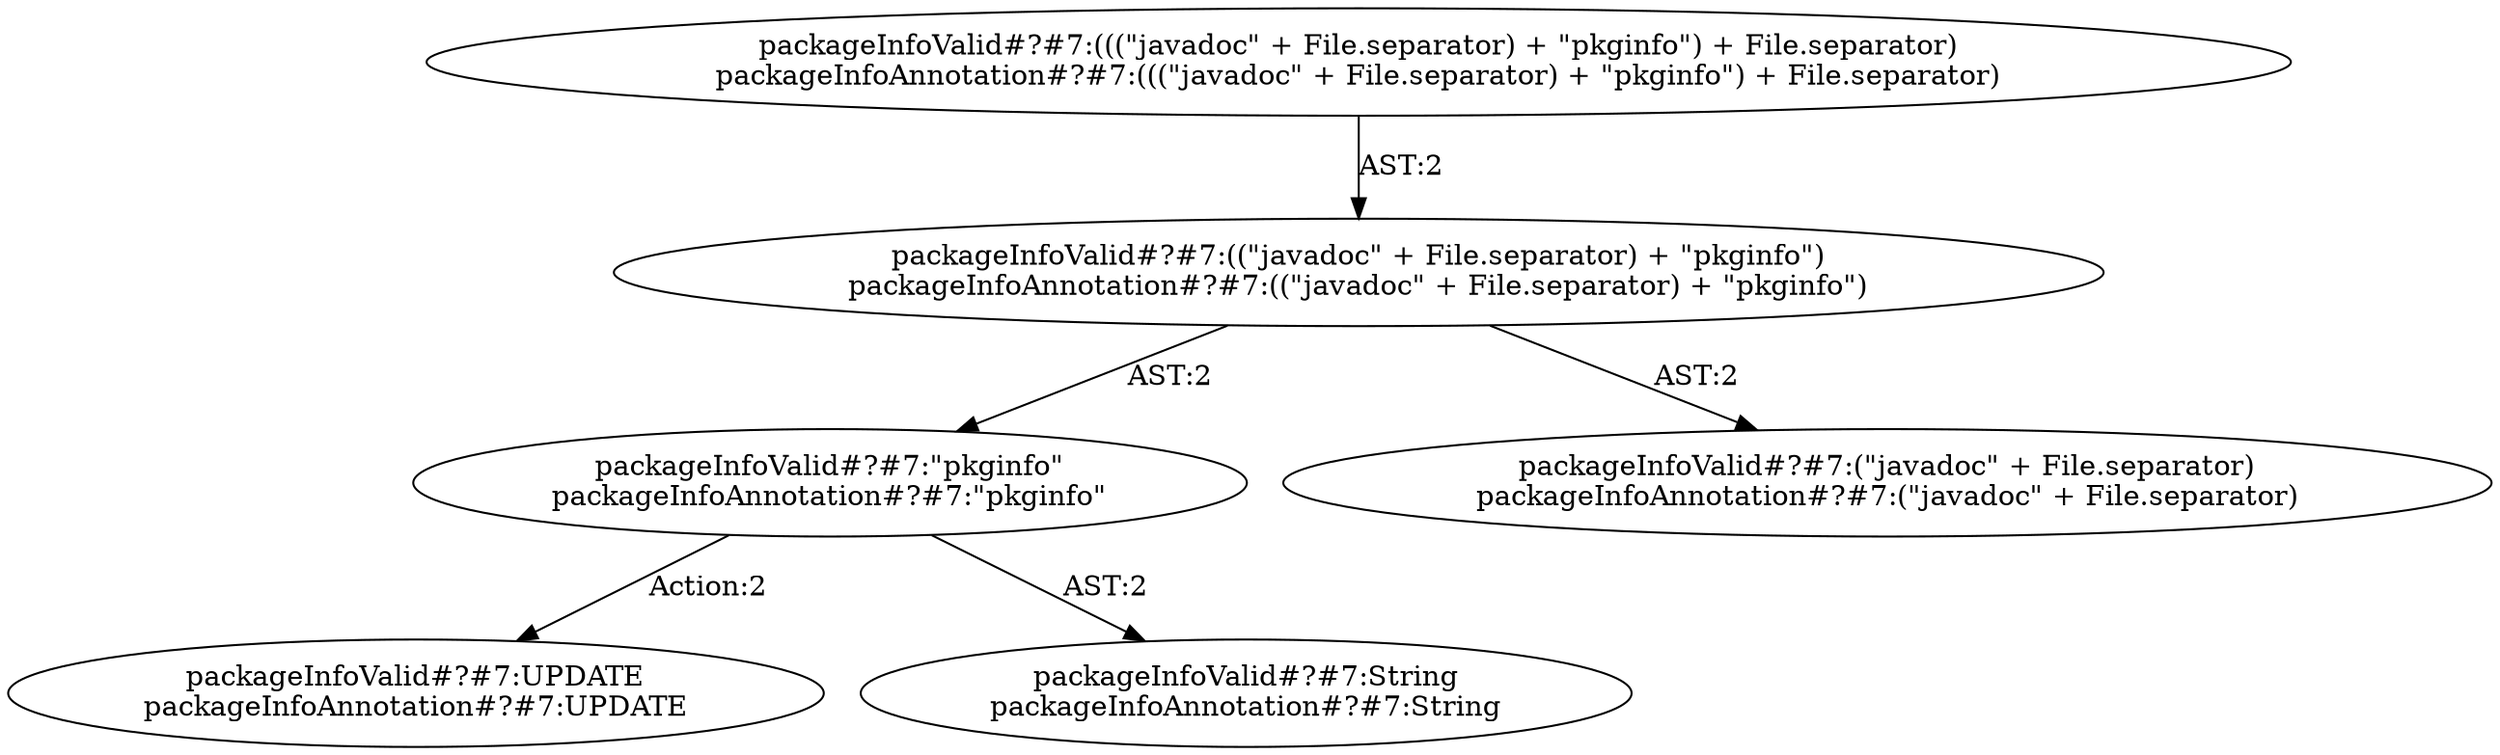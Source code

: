 digraph "Pattern" {
0 [label="packageInfoValid#?#7:UPDATE
packageInfoAnnotation#?#7:UPDATE" shape=ellipse]
1 [label="packageInfoValid#?#7:\"pkginfo\"
packageInfoAnnotation#?#7:\"pkginfo\"" shape=ellipse]
2 [label="packageInfoValid#?#7:((\"javadoc\" + File.separator) + \"pkginfo\")
packageInfoAnnotation#?#7:((\"javadoc\" + File.separator) + \"pkginfo\")" shape=ellipse]
3 [label="packageInfoValid#?#7:(((\"javadoc\" + File.separator) + \"pkginfo\") + File.separator)
packageInfoAnnotation#?#7:(((\"javadoc\" + File.separator) + \"pkginfo\") + File.separator)" shape=ellipse]
4 [label="packageInfoValid#?#7:(\"javadoc\" + File.separator)
packageInfoAnnotation#?#7:(\"javadoc\" + File.separator)" shape=ellipse]
5 [label="packageInfoValid#?#7:String
packageInfoAnnotation#?#7:String" shape=ellipse]
1 -> 0 [label="Action:2"];
1 -> 5 [label="AST:2"];
2 -> 1 [label="AST:2"];
2 -> 4 [label="AST:2"];
3 -> 2 [label="AST:2"];
}